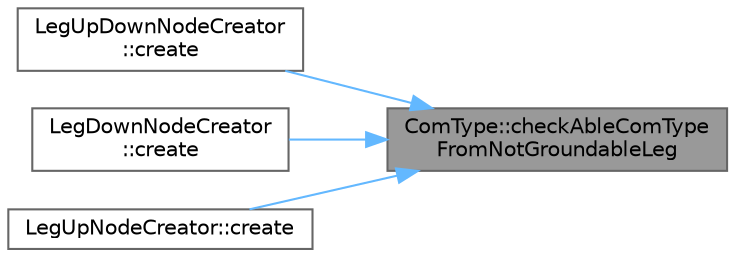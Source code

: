 digraph "ComType::checkAbleComTypeFromNotGroundableLeg"
{
 // LATEX_PDF_SIZE
  bgcolor="transparent";
  edge [fontname=Helvetica,fontsize=10,labelfontname=Helvetica,labelfontsize=10];
  node [fontname=Helvetica,fontsize=10,shape=box,height=0.2,width=0.4];
  rankdir="RL";
  Node1 [id="Node000001",label="ComType::checkAbleComType\lFromNotGroundableLeg",height=0.2,width=0.4,color="gray40", fillcolor="grey60", style="filled", fontcolor="black",tooltip=" "];
  Node1 -> Node2 [id="edge1_Node000001_Node000002",dir="back",color="steelblue1",style="solid",tooltip=" "];
  Node2 [id="Node000002",label="LegUpDownNodeCreator\l::create",height=0.2,width=0.4,color="grey40", fillcolor="white", style="filled",URL="$class_leg_up_down_node_creator.html#a198455a2bb8511c2d77332cae7c4837d",tooltip="重心を平行移動したノードを生成する"];
  Node1 -> Node3 [id="edge2_Node000001_Node000003",dir="back",color="steelblue1",style="solid",tooltip=" "];
  Node3 [id="Node000003",label="LegDownNodeCreator\l::create",height=0.2,width=0.4,color="grey40", fillcolor="white", style="filled",URL="$class_leg_down_node_creator.html#a707f317a560c61d8a88c5f326bd37f2f",tooltip="重心を平行移動したノードを生成する"];
  Node1 -> Node4 [id="edge3_Node000001_Node000004",dir="back",color="steelblue1",style="solid",tooltip=" "];
  Node4 [id="Node000004",label="LegUpNodeCreator::create",height=0.2,width=0.4,color="grey40", fillcolor="white", style="filled",URL="$class_leg_up_node_creator.html#a8fcdcc64f2e29299e392dcf1a2ecd2d0",tooltip="重心を平行移動したノードを生成する"];
}
